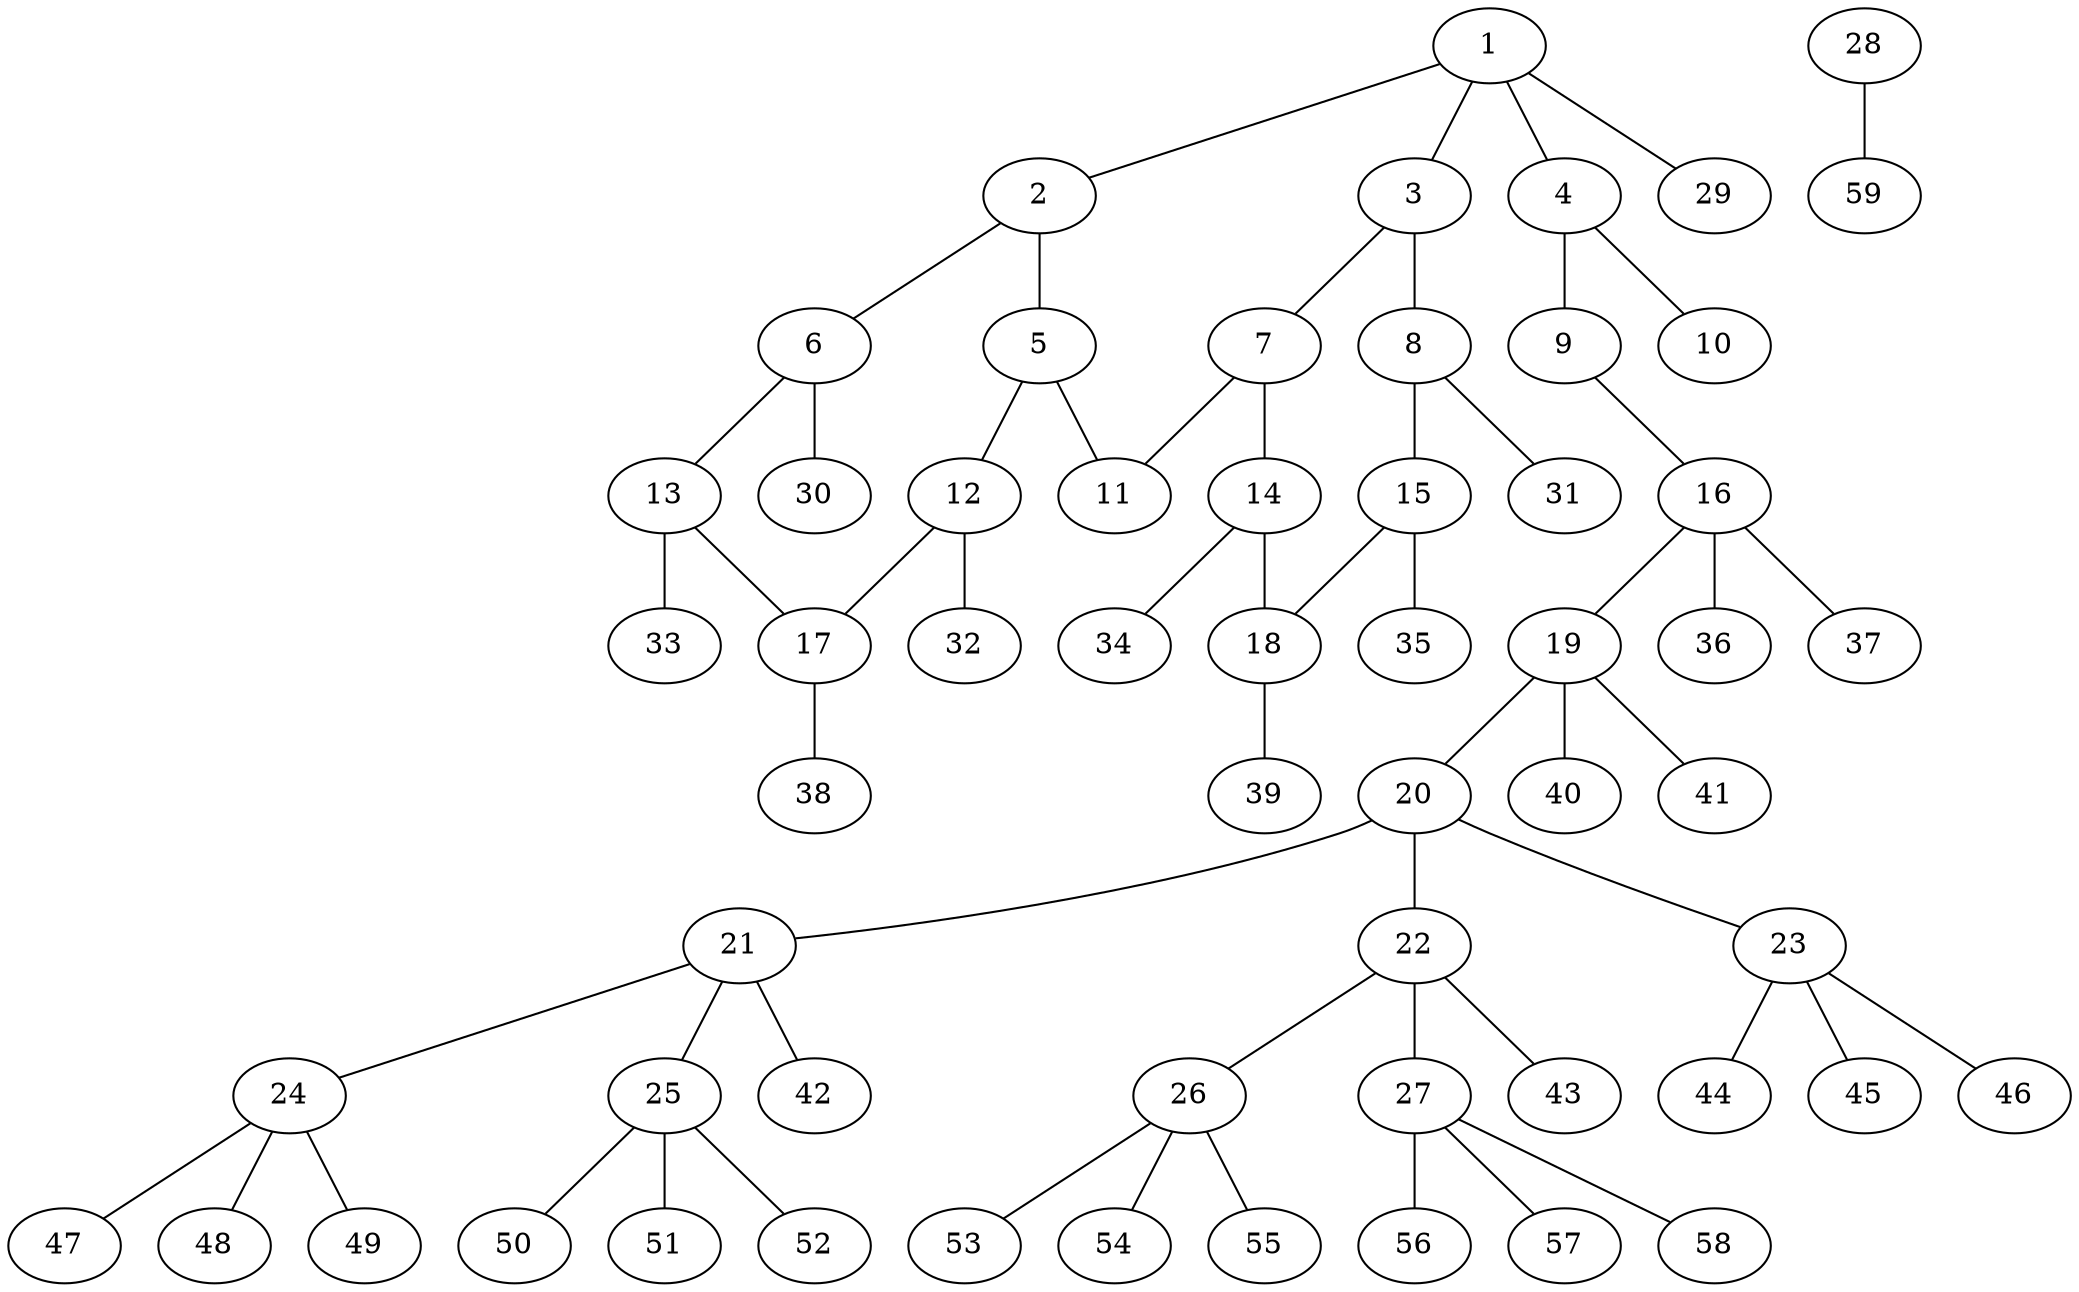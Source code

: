 graph molecule_787 {
	1	 [chem=C];
	2	 [chem=C];
	1 -- 2	 [valence=1];
	3	 [chem=C];
	1 -- 3	 [valence=1];
	4	 [chem=C];
	1 -- 4	 [valence=1];
	29	 [chem=H];
	1 -- 29	 [valence=1];
	5	 [chem=C];
	2 -- 5	 [valence=2];
	6	 [chem=C];
	2 -- 6	 [valence=1];
	7	 [chem=C];
	3 -- 7	 [valence=1];
	8	 [chem=C];
	3 -- 8	 [valence=2];
	9	 [chem=O];
	4 -- 9	 [valence=1];
	10	 [chem=O];
	4 -- 10	 [valence=2];
	11	 [chem=O];
	5 -- 11	 [valence=1];
	12	 [chem=C];
	5 -- 12	 [valence=1];
	13	 [chem=C];
	6 -- 13	 [valence=2];
	30	 [chem=H];
	6 -- 30	 [valence=1];
	7 -- 11	 [valence=1];
	14	 [chem=C];
	7 -- 14	 [valence=2];
	15	 [chem=C];
	8 -- 15	 [valence=1];
	31	 [chem=H];
	8 -- 31	 [valence=1];
	16	 [chem=C];
	9 -- 16	 [valence=1];
	17	 [chem=C];
	12 -- 17	 [valence=2];
	32	 [chem=H];
	12 -- 32	 [valence=1];
	13 -- 17	 [valence=1];
	33	 [chem=H];
	13 -- 33	 [valence=1];
	18	 [chem=C];
	14 -- 18	 [valence=1];
	34	 [chem=H];
	14 -- 34	 [valence=1];
	15 -- 18	 [valence=2];
	35	 [chem=H];
	15 -- 35	 [valence=1];
	19	 [chem=C];
	16 -- 19	 [valence=1];
	36	 [chem=H];
	16 -- 36	 [valence=1];
	37	 [chem=H];
	16 -- 37	 [valence=1];
	38	 [chem=H];
	17 -- 38	 [valence=1];
	39	 [chem=H];
	18 -- 39	 [valence=1];
	20	 [chem=N];
	19 -- 20	 [valence=1];
	40	 [chem=H];
	19 -- 40	 [valence=1];
	41	 [chem=H];
	19 -- 41	 [valence=1];
	21	 [chem=C];
	20 -- 21	 [valence=1];
	22	 [chem=C];
	20 -- 22	 [valence=1];
	23	 [chem=C];
	20 -- 23	 [valence=1];
	24	 [chem=C];
	21 -- 24	 [valence=1];
	25	 [chem=C];
	21 -- 25	 [valence=1];
	42	 [chem=H];
	21 -- 42	 [valence=1];
	26	 [chem=C];
	22 -- 26	 [valence=1];
	27	 [chem=C];
	22 -- 27	 [valence=1];
	43	 [chem=H];
	22 -- 43	 [valence=1];
	44	 [chem=H];
	23 -- 44	 [valence=1];
	45	 [chem=H];
	23 -- 45	 [valence=1];
	46	 [chem=H];
	23 -- 46	 [valence=1];
	47	 [chem=H];
	24 -- 47	 [valence=1];
	48	 [chem=H];
	24 -- 48	 [valence=1];
	49	 [chem=H];
	24 -- 49	 [valence=1];
	50	 [chem=H];
	25 -- 50	 [valence=1];
	51	 [chem=H];
	25 -- 51	 [valence=1];
	52	 [chem=H];
	25 -- 52	 [valence=1];
	53	 [chem=H];
	26 -- 53	 [valence=1];
	54	 [chem=H];
	26 -- 54	 [valence=1];
	55	 [chem=H];
	26 -- 55	 [valence=1];
	56	 [chem=H];
	27 -- 56	 [valence=1];
	57	 [chem=H];
	27 -- 57	 [valence=1];
	58	 [chem=H];
	27 -- 58	 [valence=1];
	28	 [chem=Br];
	59	 [chem=H];
	28 -- 59	 [valence=1];
}
